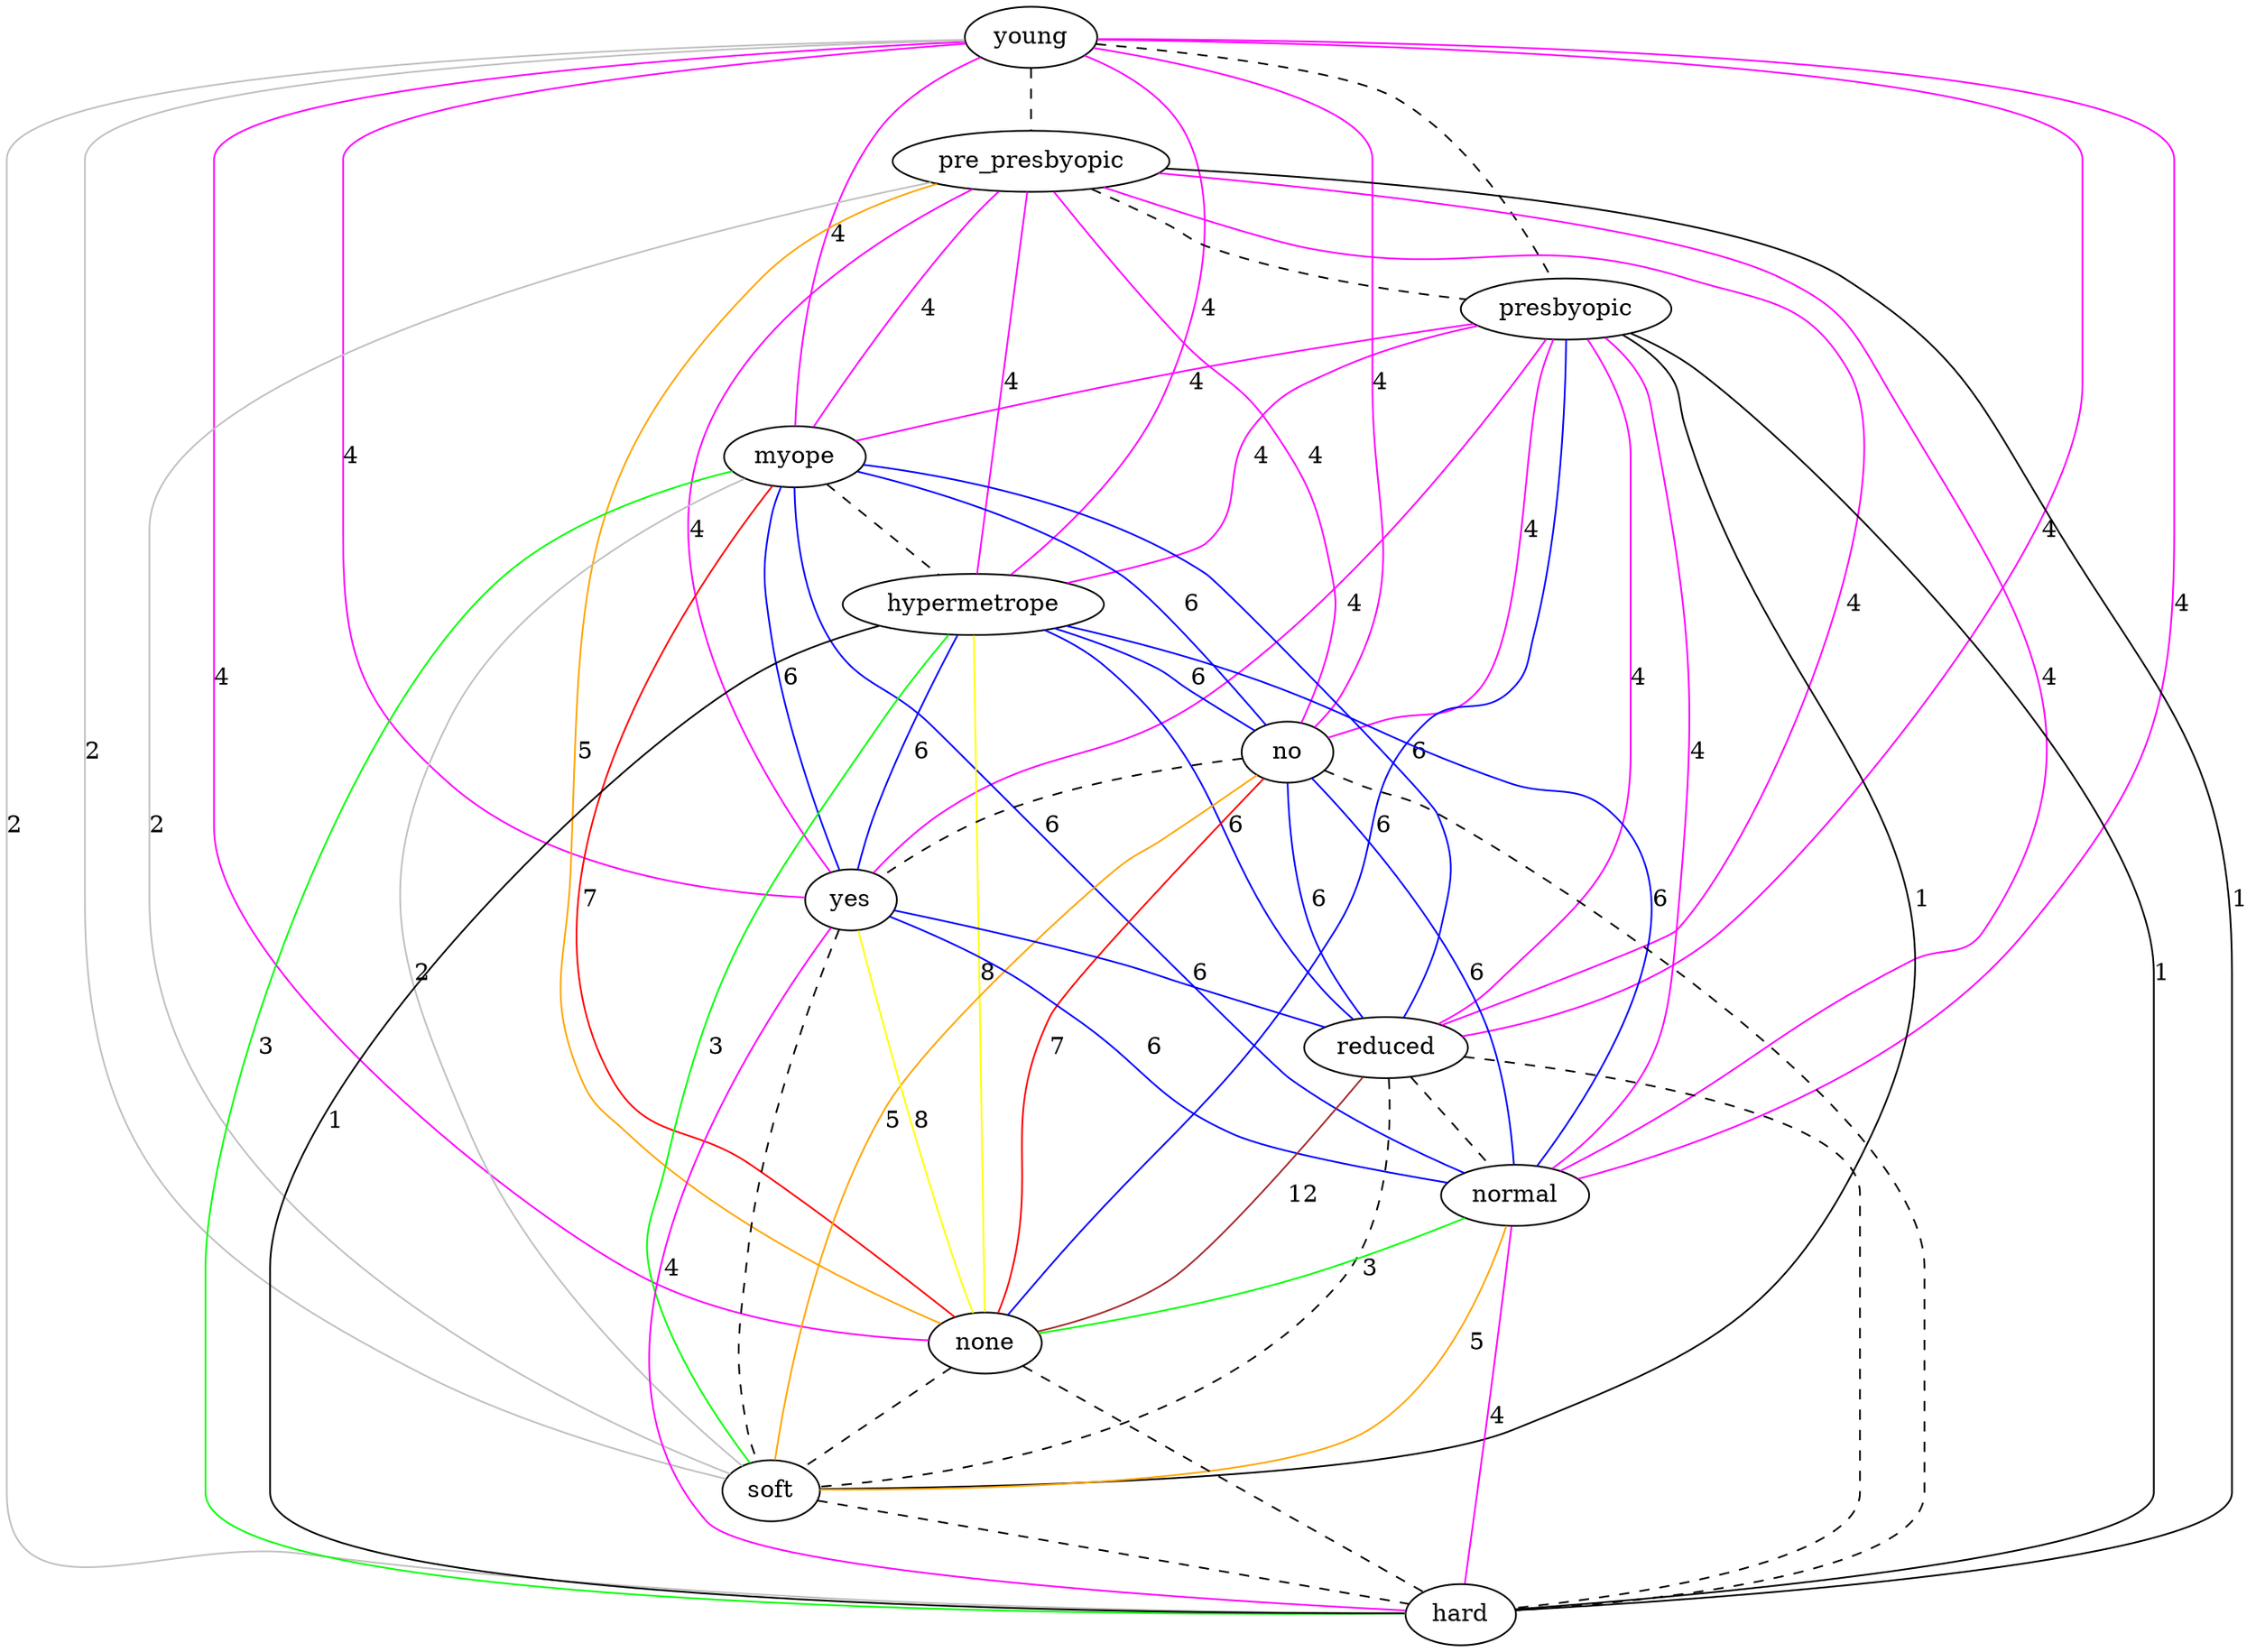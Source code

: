strict graph "" {
young;
pre_presbyopic;
presbyopic;
myope;
hypermetrope;
no;
yes;
reduced;
normal;
none;
soft;
hard;
young -- pre_presbyopic  [color=black, style=dashed];
young -- presbyopic  [color=black, style=dashed];
young -- myope  [color=magenta, label=4, style=solid];
young -- hypermetrope  [color=magenta, label=4, style=solid];
young -- no  [color=magenta, label=4, style=solid];
young -- yes  [color=magenta, label=4, style=solid];
young -- reduced  [color=magenta, label=4, style=solid];
young -- normal  [color=magenta, label=4, style=solid];
young -- none  [color=magenta, label=4, style=solid];
young -- soft  [color=grey, label=2, style=solid];
young -- hard  [color=grey, label=2, style=solid];
pre_presbyopic -- presbyopic  [color=black, style=dashed];
pre_presbyopic -- myope  [color=magenta, label=4, style=solid];
pre_presbyopic -- hypermetrope  [color=magenta, label=4, style=solid];
pre_presbyopic -- no  [color=magenta, label=4, style=solid];
pre_presbyopic -- yes  [color=magenta, label=4, style=solid];
pre_presbyopic -- reduced  [color=magenta, label=4, style=solid];
pre_presbyopic -- normal  [color=magenta, label=4, style=solid];
pre_presbyopic -- none  [color=orange, label=5, style=solid];
pre_presbyopic -- soft  [color=grey, label=2, style=solid];
pre_presbyopic -- hard  [color=black, label=1, style=solid];
presbyopic -- myope  [color=magenta, label=4, style=solid];
presbyopic -- hypermetrope  [color=magenta, label=4, style=solid];
presbyopic -- no  [color=magenta, label=4, style=solid];
presbyopic -- yes  [color=magenta, label=4, style=solid];
presbyopic -- reduced  [color=magenta, label=4, style=solid];
presbyopic -- normal  [color=magenta, label=4, style=solid];
presbyopic -- none  [color=blue, label=6, style=solid];
presbyopic -- soft  [color=black, label=1, style=solid];
presbyopic -- hard  [color=black, label=1, style=solid];
myope -- hypermetrope  [color=black, style=dashed];
myope -- no  [color=blue, label=6, style=solid];
myope -- yes  [color=blue, label=6, style=solid];
myope -- reduced  [color=blue, label=6, style=solid];
myope -- normal  [color=blue, label=6, style=solid];
myope -- none  [color=red, label=7, style=solid];
myope -- soft  [color=grey, label=2, style=solid];
myope -- hard  [color=green, label=3, style=solid];
hypermetrope -- no  [color=blue, label=6, style=solid];
hypermetrope -- yes  [color=blue, label=6, style=solid];
hypermetrope -- reduced  [color=blue, label=6, style=solid];
hypermetrope -- normal  [color=blue, label=6, style=solid];
hypermetrope -- none  [color=yellow, label=8, style=solid];
hypermetrope -- soft  [color=green, label=3, style=solid];
hypermetrope -- hard  [color=black, label=1, style=solid];
no -- yes  [color=black, style=dashed];
no -- reduced  [color=blue, label=6, style=solid];
no -- normal  [color=blue, label=6, style=solid];
no -- none  [color=red, label=7, style=solid];
no -- soft  [color=orange, label=5, style=solid];
no -- hard  [color=black, style=dashed];
yes -- reduced  [color=blue, label=6, style=solid];
yes -- normal  [color=blue, label=6, style=solid];
yes -- none  [color=yellow, label=8, style=solid];
yes -- soft  [color=black, style=dashed];
yes -- hard  [color=magenta, label=4, style=solid];
reduced -- normal  [color=black, style=dashed];
reduced -- none  [color=brown, label=12, style=solid];
reduced -- soft  [color=black, style=dashed];
reduced -- hard  [color=black, style=dashed];
normal -- none  [color=green, label=3, style=solid];
normal -- soft  [color=orange, label=5, style=solid];
normal -- hard  [color=magenta, label=4, style=solid];
none -- soft  [color=black, style=dashed];
none -- hard  [color=black, style=dashed];
soft -- hard  [color=black, style=dashed];
}
